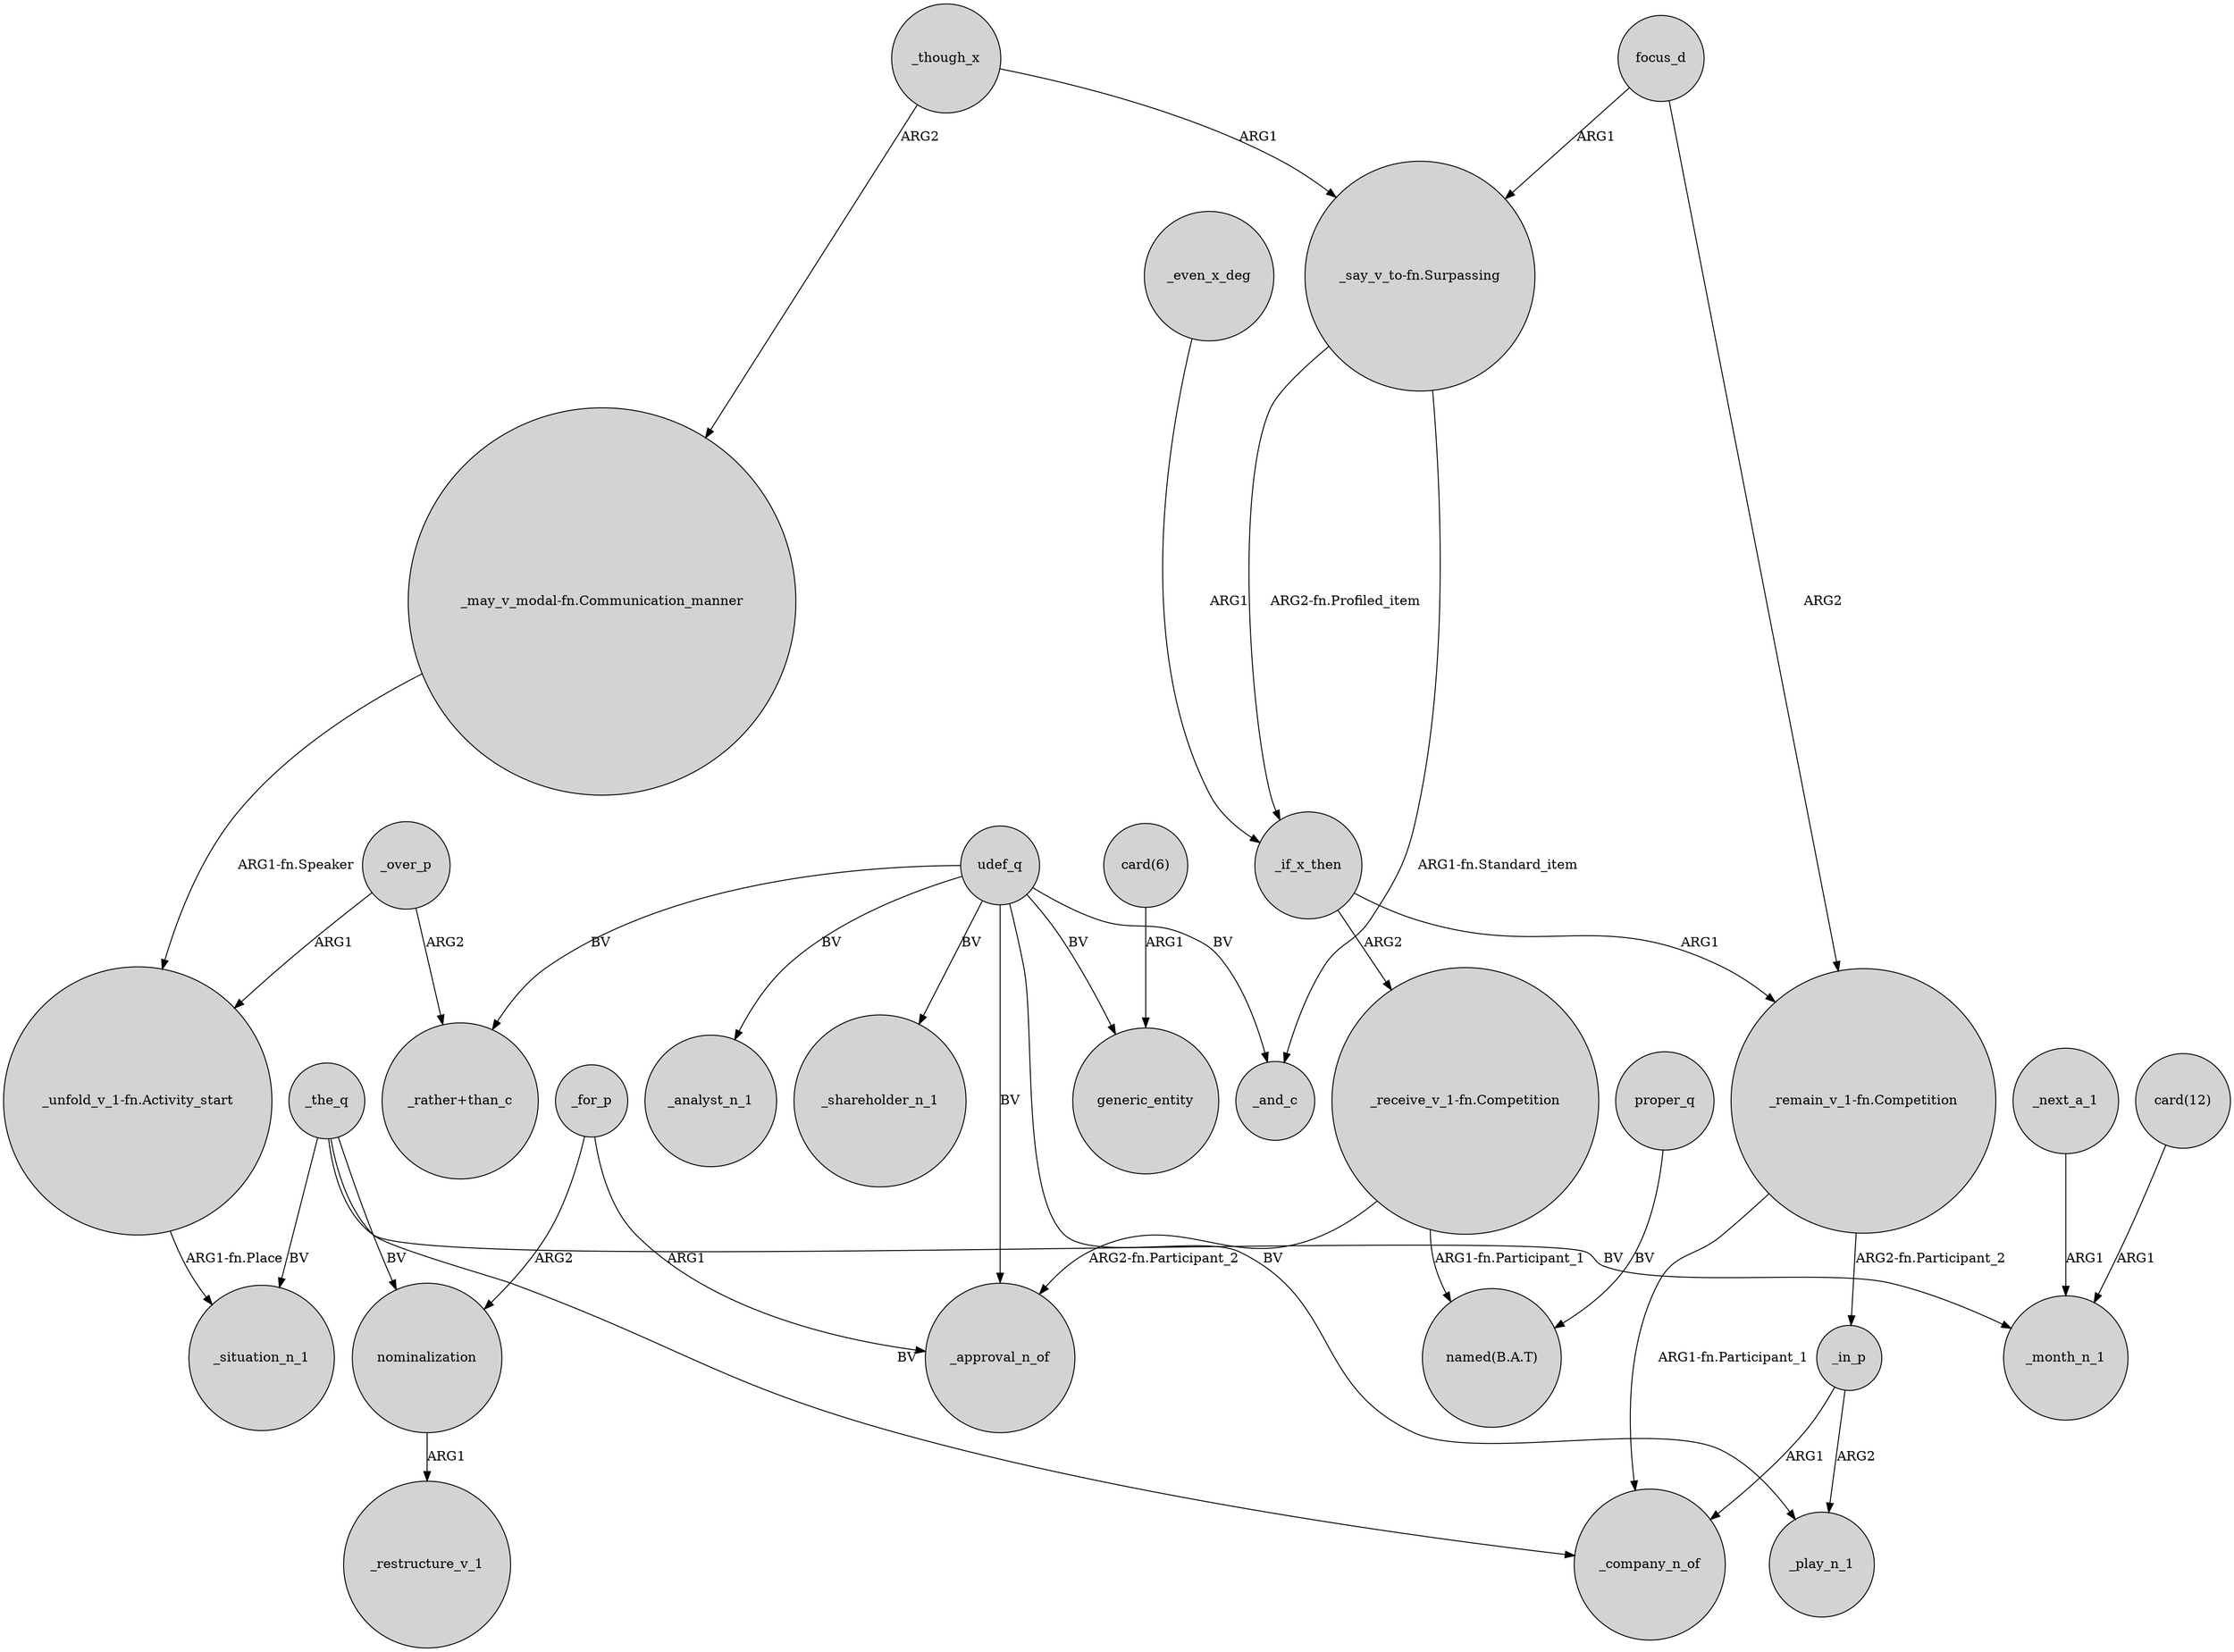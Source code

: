 digraph {
	node [shape=circle style=filled]
	_the_q -> nominalization [label=BV]
	"_may_v_modal-fn.Communication_manner" -> "_unfold_v_1-fn.Activity_start" [label="ARG1-fn.Speaker"]
	udef_q -> _approval_n_of [label=BV]
	"_unfold_v_1-fn.Activity_start" -> _situation_n_1 [label="ARG1-fn.Place"]
	udef_q -> _analyst_n_1 [label=BV]
	udef_q -> _shareholder_n_1 [label=BV]
	"_remain_v_1-fn.Competition" -> _company_n_of [label="ARG1-fn.Participant_1"]
	_though_x -> "_may_v_modal-fn.Communication_manner" [label=ARG2]
	_the_q -> _month_n_1 [label=BV]
	udef_q -> "_rather+than_c" [label=BV]
	_though_x -> "_say_v_to-fn.Surpassing" [label=ARG1]
	_in_p -> _company_n_of [label=ARG1]
	"_remain_v_1-fn.Competition" -> _in_p [label="ARG2-fn.Participant_2"]
	_even_x_deg -> _if_x_then [label=ARG1]
	_over_p -> "_rather+than_c" [label=ARG2]
	_next_a_1 -> _month_n_1 [label=ARG1]
	udef_q -> _and_c [label=BV]
	"_receive_v_1-fn.Competition" -> _approval_n_of [label="ARG2-fn.Participant_2"]
	udef_q -> generic_entity [label=BV]
	"card(6)" -> generic_entity [label=ARG1]
	nominalization -> _restructure_v_1 [label=ARG1]
	"_say_v_to-fn.Surpassing" -> _and_c [label="ARG1-fn.Standard_item"]
	_the_q -> _situation_n_1 [label=BV]
	"card(12)" -> _month_n_1 [label=ARG1]
	_if_x_then -> "_remain_v_1-fn.Competition" [label=ARG1]
	_for_p -> nominalization [label=ARG2]
	"_receive_v_1-fn.Competition" -> "named(B.A.T)" [label="ARG1-fn.Participant_1"]
	"_say_v_to-fn.Surpassing" -> _if_x_then [label="ARG2-fn.Profiled_item"]
	udef_q -> _play_n_1 [label=BV]
	_if_x_then -> "_receive_v_1-fn.Competition" [label=ARG2]
	focus_d -> "_say_v_to-fn.Surpassing" [label=ARG1]
	_for_p -> _approval_n_of [label=ARG1]
	_over_p -> "_unfold_v_1-fn.Activity_start" [label=ARG1]
	focus_d -> "_remain_v_1-fn.Competition" [label=ARG2]
	_the_q -> _company_n_of [label=BV]
	proper_q -> "named(B.A.T)" [label=BV]
	_in_p -> _play_n_1 [label=ARG2]
}
